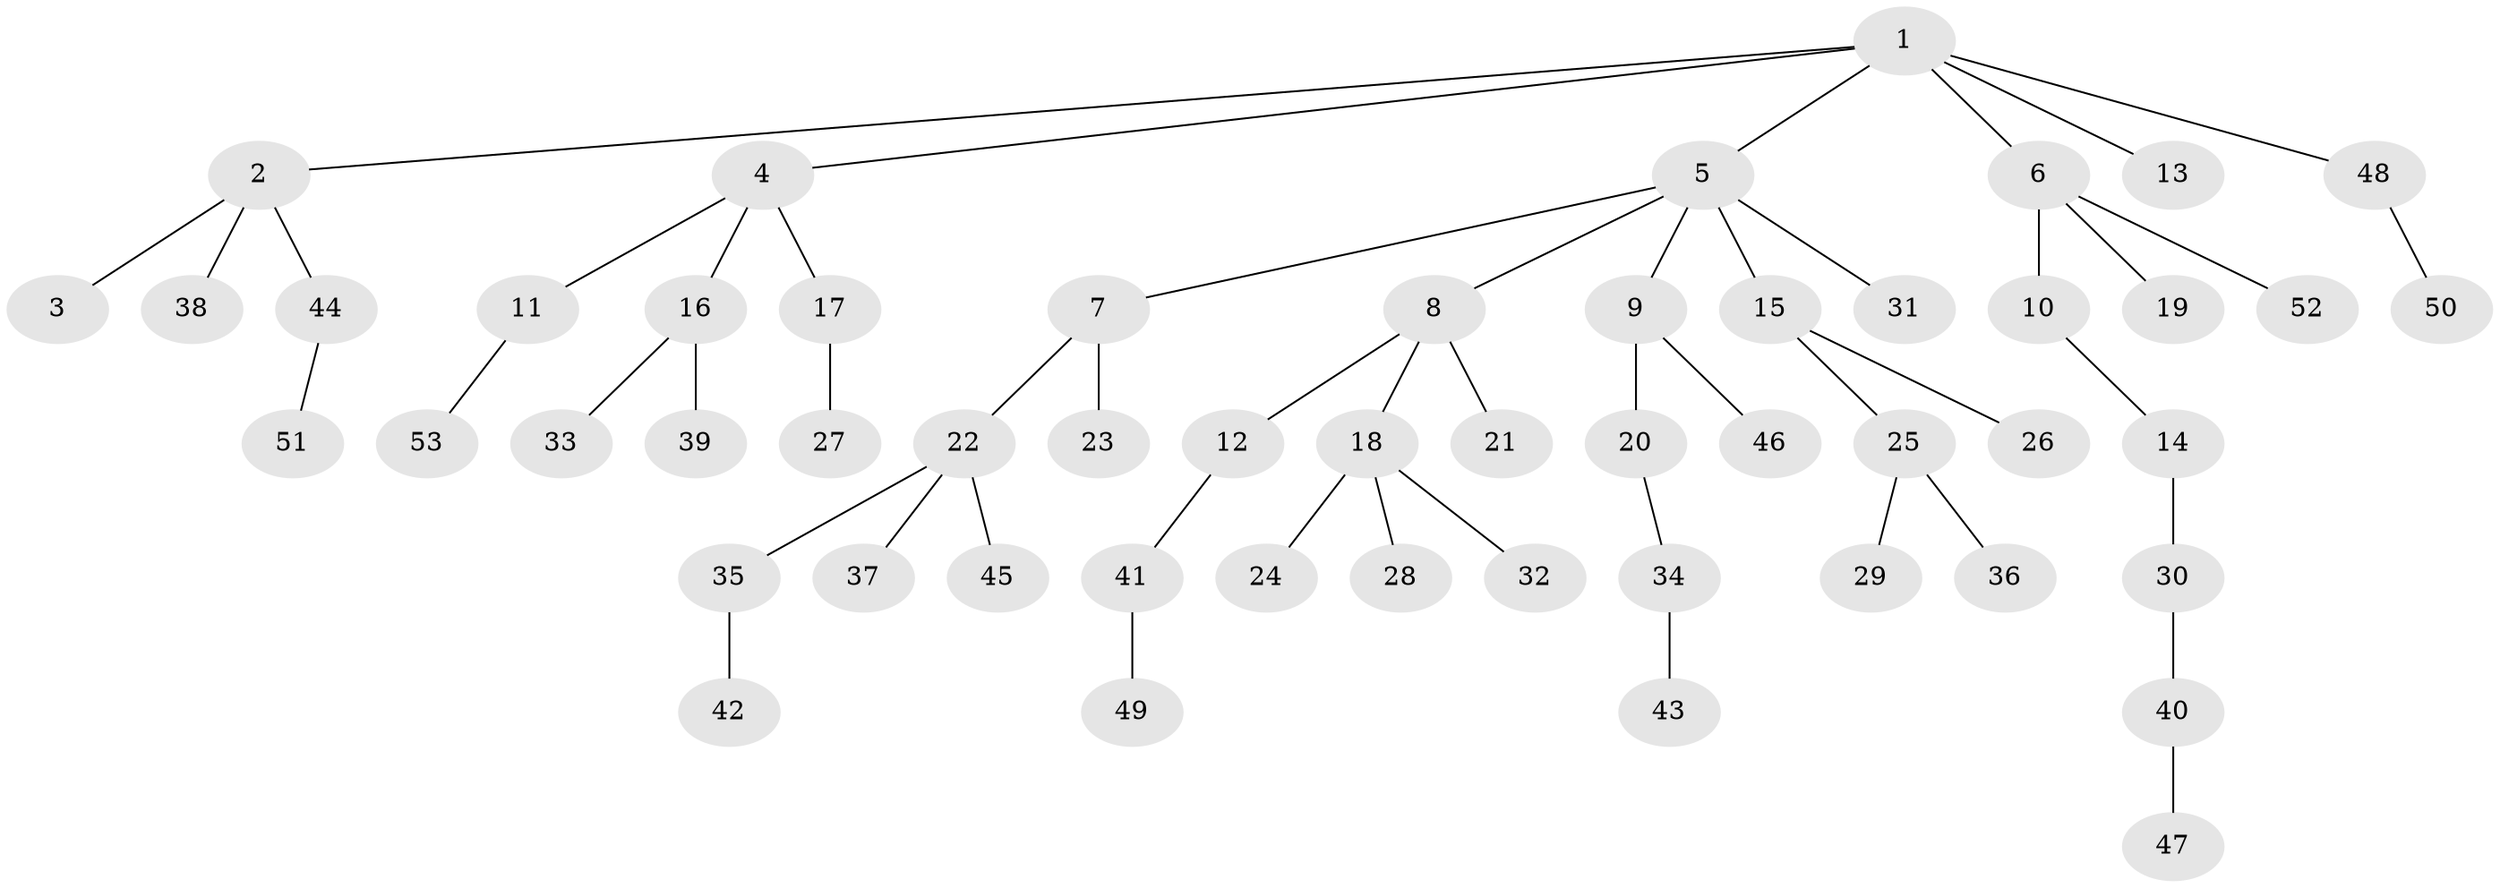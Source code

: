 // Generated by graph-tools (version 1.1) at 2025/15/03/09/25 04:15:31]
// undirected, 53 vertices, 52 edges
graph export_dot {
graph [start="1"]
  node [color=gray90,style=filled];
  1;
  2;
  3;
  4;
  5;
  6;
  7;
  8;
  9;
  10;
  11;
  12;
  13;
  14;
  15;
  16;
  17;
  18;
  19;
  20;
  21;
  22;
  23;
  24;
  25;
  26;
  27;
  28;
  29;
  30;
  31;
  32;
  33;
  34;
  35;
  36;
  37;
  38;
  39;
  40;
  41;
  42;
  43;
  44;
  45;
  46;
  47;
  48;
  49;
  50;
  51;
  52;
  53;
  1 -- 2;
  1 -- 4;
  1 -- 5;
  1 -- 6;
  1 -- 13;
  1 -- 48;
  2 -- 3;
  2 -- 38;
  2 -- 44;
  4 -- 11;
  4 -- 16;
  4 -- 17;
  5 -- 7;
  5 -- 8;
  5 -- 9;
  5 -- 15;
  5 -- 31;
  6 -- 10;
  6 -- 19;
  6 -- 52;
  7 -- 22;
  7 -- 23;
  8 -- 12;
  8 -- 18;
  8 -- 21;
  9 -- 20;
  9 -- 46;
  10 -- 14;
  11 -- 53;
  12 -- 41;
  14 -- 30;
  15 -- 25;
  15 -- 26;
  16 -- 33;
  16 -- 39;
  17 -- 27;
  18 -- 24;
  18 -- 28;
  18 -- 32;
  20 -- 34;
  22 -- 35;
  22 -- 37;
  22 -- 45;
  25 -- 29;
  25 -- 36;
  30 -- 40;
  34 -- 43;
  35 -- 42;
  40 -- 47;
  41 -- 49;
  44 -- 51;
  48 -- 50;
}
